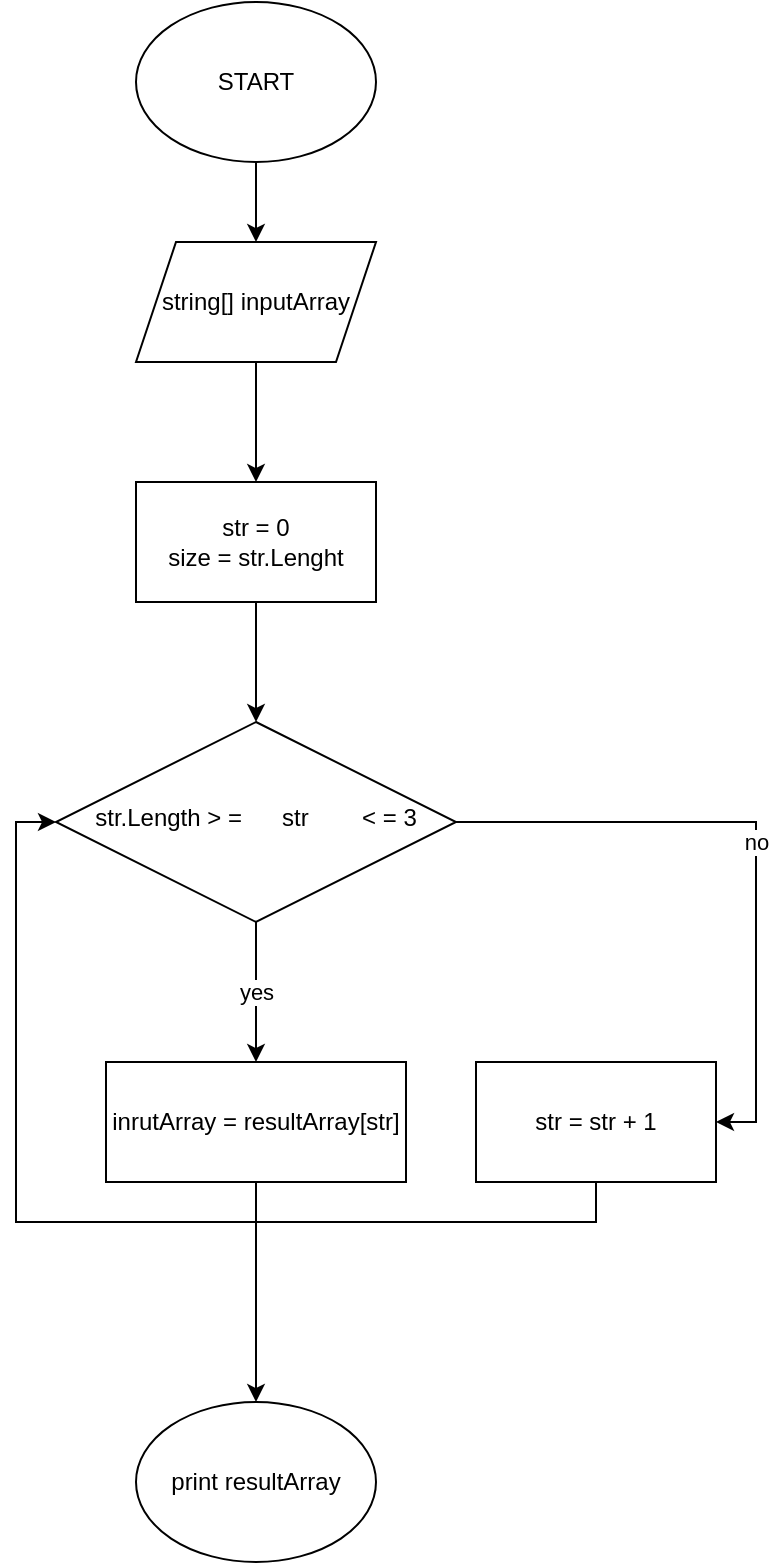 <mxfile version="23.1.1" type="device">
  <diagram id="C5RBs43oDa-KdzZeNtuy" name="Page-1">
    <mxGraphModel dx="392" dy="393" grid="1" gridSize="10" guides="1" tooltips="1" connect="1" arrows="1" fold="1" page="1" pageScale="1" pageWidth="827" pageHeight="1169" math="0" shadow="0">
      <root>
        <mxCell id="WIyWlLk6GJQsqaUBKTNV-0" />
        <mxCell id="WIyWlLk6GJQsqaUBKTNV-1" parent="WIyWlLk6GJQsqaUBKTNV-0" />
        <mxCell id="Jt0OAcWT6sQEWKPY3_-k-10" value="yes" style="edgeStyle=orthogonalEdgeStyle;rounded=0;orthogonalLoop=1;jettySize=auto;html=1;exitX=0.5;exitY=1;exitDx=0;exitDy=0;entryX=0.5;entryY=0;entryDx=0;entryDy=0;" edge="1" parent="WIyWlLk6GJQsqaUBKTNV-1" source="WIyWlLk6GJQsqaUBKTNV-6" target="Jt0OAcWT6sQEWKPY3_-k-8">
          <mxGeometry relative="1" as="geometry" />
        </mxCell>
        <mxCell id="Jt0OAcWT6sQEWKPY3_-k-13" value="no" style="edgeStyle=orthogonalEdgeStyle;rounded=0;orthogonalLoop=1;jettySize=auto;html=1;exitX=1;exitY=0.5;exitDx=0;exitDy=0;entryX=1;entryY=0.5;entryDx=0;entryDy=0;" edge="1" parent="WIyWlLk6GJQsqaUBKTNV-1" source="WIyWlLk6GJQsqaUBKTNV-6" target="Jt0OAcWT6sQEWKPY3_-k-11">
          <mxGeometry relative="1" as="geometry" />
        </mxCell>
        <mxCell id="WIyWlLk6GJQsqaUBKTNV-6" value="str.Length &amp;gt; =&amp;nbsp; &amp;nbsp; &amp;nbsp; str&amp;nbsp; &amp;nbsp; &amp;nbsp; &amp;nbsp; &amp;lt; = 3" style="rhombus;whiteSpace=wrap;html=1;shadow=0;fontFamily=Helvetica;fontSize=12;align=center;strokeWidth=1;spacing=6;spacingTop=-4;" parent="WIyWlLk6GJQsqaUBKTNV-1" vertex="1">
          <mxGeometry x="130" y="380" width="200" height="100" as="geometry" />
        </mxCell>
        <mxCell id="Jt0OAcWT6sQEWKPY3_-k-5" style="edgeStyle=orthogonalEdgeStyle;rounded=0;orthogonalLoop=1;jettySize=auto;html=1;exitX=0.5;exitY=1;exitDx=0;exitDy=0;entryX=0.5;entryY=0;entryDx=0;entryDy=0;" edge="1" parent="WIyWlLk6GJQsqaUBKTNV-1" source="Jt0OAcWT6sQEWKPY3_-k-0" target="Jt0OAcWT6sQEWKPY3_-k-2">
          <mxGeometry relative="1" as="geometry" />
        </mxCell>
        <mxCell id="Jt0OAcWT6sQEWKPY3_-k-0" value="START" style="ellipse;whiteSpace=wrap;html=1;" vertex="1" parent="WIyWlLk6GJQsqaUBKTNV-1">
          <mxGeometry x="170" y="20" width="120" height="80" as="geometry" />
        </mxCell>
        <mxCell id="Jt0OAcWT6sQEWKPY3_-k-6" style="edgeStyle=orthogonalEdgeStyle;rounded=0;orthogonalLoop=1;jettySize=auto;html=1;exitX=0.5;exitY=1;exitDx=0;exitDy=0;entryX=0.5;entryY=0;entryDx=0;entryDy=0;" edge="1" parent="WIyWlLk6GJQsqaUBKTNV-1" source="Jt0OAcWT6sQEWKPY3_-k-2" target="Jt0OAcWT6sQEWKPY3_-k-3">
          <mxGeometry relative="1" as="geometry" />
        </mxCell>
        <mxCell id="Jt0OAcWT6sQEWKPY3_-k-2" value="string[] inputArray" style="shape=parallelogram;perimeter=parallelogramPerimeter;whiteSpace=wrap;html=1;fixedSize=1;" vertex="1" parent="WIyWlLk6GJQsqaUBKTNV-1">
          <mxGeometry x="170" y="140" width="120" height="60" as="geometry" />
        </mxCell>
        <mxCell id="Jt0OAcWT6sQEWKPY3_-k-7" style="edgeStyle=orthogonalEdgeStyle;rounded=0;orthogonalLoop=1;jettySize=auto;html=1;exitX=0.5;exitY=1;exitDx=0;exitDy=0;entryX=0.5;entryY=0;entryDx=0;entryDy=0;" edge="1" parent="WIyWlLk6GJQsqaUBKTNV-1" source="Jt0OAcWT6sQEWKPY3_-k-3" target="WIyWlLk6GJQsqaUBKTNV-6">
          <mxGeometry relative="1" as="geometry" />
        </mxCell>
        <mxCell id="Jt0OAcWT6sQEWKPY3_-k-3" value="str = 0&lt;br&gt;size = str.Lenght" style="rounded=0;whiteSpace=wrap;html=1;" vertex="1" parent="WIyWlLk6GJQsqaUBKTNV-1">
          <mxGeometry x="170" y="260" width="120" height="60" as="geometry" />
        </mxCell>
        <mxCell id="Jt0OAcWT6sQEWKPY3_-k-15" style="edgeStyle=orthogonalEdgeStyle;rounded=0;orthogonalLoop=1;jettySize=auto;html=1;exitX=0.5;exitY=1;exitDx=0;exitDy=0;" edge="1" parent="WIyWlLk6GJQsqaUBKTNV-1" source="Jt0OAcWT6sQEWKPY3_-k-8" target="Jt0OAcWT6sQEWKPY3_-k-16">
          <mxGeometry relative="1" as="geometry">
            <mxPoint x="230" y="680" as="targetPoint" />
          </mxGeometry>
        </mxCell>
        <mxCell id="Jt0OAcWT6sQEWKPY3_-k-8" value="inrutArray = resultArray[str]" style="rounded=0;whiteSpace=wrap;html=1;" vertex="1" parent="WIyWlLk6GJQsqaUBKTNV-1">
          <mxGeometry x="155" y="550" width="150" height="60" as="geometry" />
        </mxCell>
        <mxCell id="Jt0OAcWT6sQEWKPY3_-k-14" style="edgeStyle=orthogonalEdgeStyle;rounded=0;orthogonalLoop=1;jettySize=auto;html=1;exitX=0.5;exitY=1;exitDx=0;exitDy=0;entryX=0;entryY=0.5;entryDx=0;entryDy=0;" edge="1" parent="WIyWlLk6GJQsqaUBKTNV-1" source="Jt0OAcWT6sQEWKPY3_-k-11" target="WIyWlLk6GJQsqaUBKTNV-6">
          <mxGeometry relative="1" as="geometry" />
        </mxCell>
        <mxCell id="Jt0OAcWT6sQEWKPY3_-k-11" value="str = str + 1" style="rounded=0;whiteSpace=wrap;html=1;" vertex="1" parent="WIyWlLk6GJQsqaUBKTNV-1">
          <mxGeometry x="340" y="550" width="120" height="60" as="geometry" />
        </mxCell>
        <mxCell id="Jt0OAcWT6sQEWKPY3_-k-16" value="print resultArray" style="ellipse;whiteSpace=wrap;html=1;" vertex="1" parent="WIyWlLk6GJQsqaUBKTNV-1">
          <mxGeometry x="170" y="720" width="120" height="80" as="geometry" />
        </mxCell>
      </root>
    </mxGraphModel>
  </diagram>
</mxfile>
